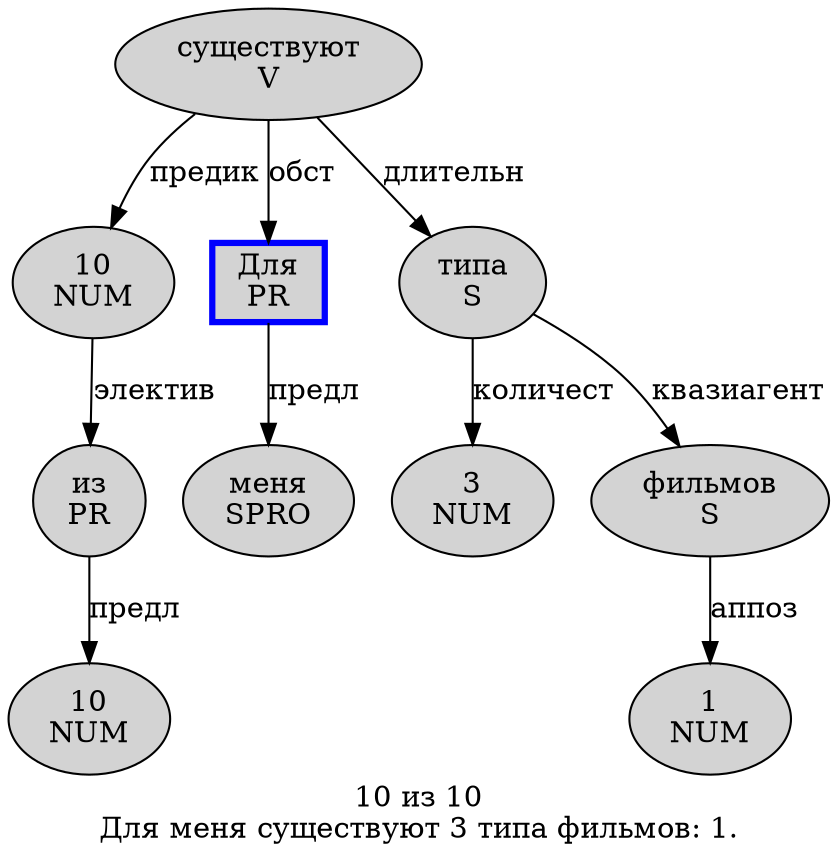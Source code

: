digraph SENTENCE_1917 {
	graph [label="10 из 10
Для меня существуют 3 типа фильмов: 1."]
	node [style=filled]
		0 [label="10
NUM" color="" fillcolor=lightgray penwidth=1 shape=ellipse]
		1 [label="из
PR" color="" fillcolor=lightgray penwidth=1 shape=ellipse]
		2 [label="10
NUM" color="" fillcolor=lightgray penwidth=1 shape=ellipse]
		3 [label="Для
PR" color=blue fillcolor=lightgray penwidth=3 shape=box]
		4 [label="меня
SPRO" color="" fillcolor=lightgray penwidth=1 shape=ellipse]
		5 [label="существуют
V" color="" fillcolor=lightgray penwidth=1 shape=ellipse]
		6 [label="3
NUM" color="" fillcolor=lightgray penwidth=1 shape=ellipse]
		7 [label="типа
S" color="" fillcolor=lightgray penwidth=1 shape=ellipse]
		8 [label="фильмов
S" color="" fillcolor=lightgray penwidth=1 shape=ellipse]
		10 [label="1
NUM" color="" fillcolor=lightgray penwidth=1 shape=ellipse]
			5 -> 0 [label="предик"]
			5 -> 3 [label="обст"]
			5 -> 7 [label="длительн"]
			0 -> 1 [label="электив"]
			7 -> 6 [label="количест"]
			7 -> 8 [label="квазиагент"]
			1 -> 2 [label="предл"]
			3 -> 4 [label="предл"]
			8 -> 10 [label="аппоз"]
}